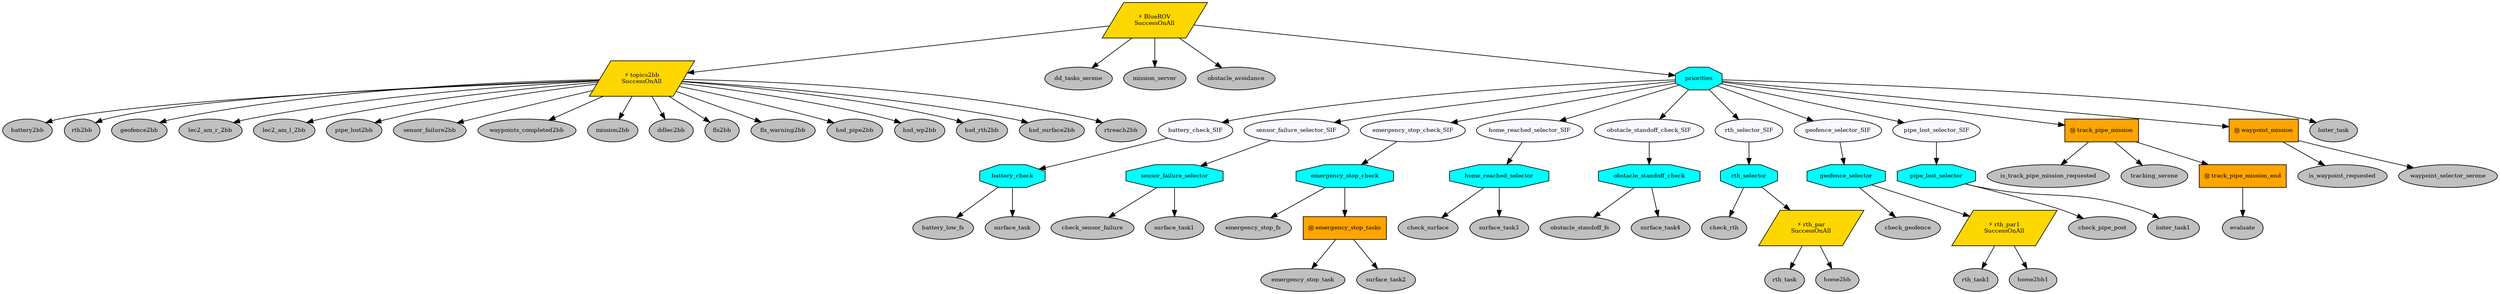 digraph pastafarianism {
ordering=out;
graph [fontname="times-roman"];
node [fontname="times-roman"];
edge [fontname="times-roman"];
BlueROV [fillcolor=gold, fontcolor=black, fontsize=9, label="⚡ BlueROV\nSuccessOnAll", shape=parallelogram, style=filled];
topics2bb [fillcolor=gold, fontcolor=black, fontsize=9, label="⚡ topics2bb\nSuccessOnAll", shape=parallelogram, style=filled];
BlueROV -> topics2bb;
battery2bb [fillcolor=gray, fontcolor=black, fontsize=9, label=battery2bb, shape=ellipse, style=filled];
topics2bb -> battery2bb;
rth2bb [fillcolor=gray, fontcolor=black, fontsize=9, label=rth2bb, shape=ellipse, style=filled];
topics2bb -> rth2bb;
geofence2bb [fillcolor=gray, fontcolor=black, fontsize=9, label=geofence2bb, shape=ellipse, style=filled];
topics2bb -> geofence2bb;
lec2_am_r_2bb [fillcolor=gray, fontcolor=black, fontsize=9, label=lec2_am_r_2bb, shape=ellipse, style=filled];
topics2bb -> lec2_am_r_2bb;
lec2_am_l_2bb [fillcolor=gray, fontcolor=black, fontsize=9, label=lec2_am_l_2bb, shape=ellipse, style=filled];
topics2bb -> lec2_am_l_2bb;
pipe_lost2bb [fillcolor=gray, fontcolor=black, fontsize=9, label=pipe_lost2bb, shape=ellipse, style=filled];
topics2bb -> pipe_lost2bb;
sensor_failure2bb [fillcolor=gray, fontcolor=black, fontsize=9, label=sensor_failure2bb, shape=ellipse, style=filled];
topics2bb -> sensor_failure2bb;
waypoints_completed2bb [fillcolor=gray, fontcolor=black, fontsize=9, label=waypoints_completed2bb, shape=ellipse, style=filled];
topics2bb -> waypoints_completed2bb;
mission2bb [fillcolor=gray, fontcolor=black, fontsize=9, label=mission2bb, shape=ellipse, style=filled];
topics2bb -> mission2bb;
ddlec2bb [fillcolor=gray, fontcolor=black, fontsize=9, label=ddlec2bb, shape=ellipse, style=filled];
topics2bb -> ddlec2bb;
fls2bb [fillcolor=gray, fontcolor=black, fontsize=9, label=fls2bb, shape=ellipse, style=filled];
topics2bb -> fls2bb;
fls_warning2bb [fillcolor=gray, fontcolor=black, fontsize=9, label=fls_warning2bb, shape=ellipse, style=filled];
topics2bb -> fls_warning2bb;
hsd_pipe2bb [fillcolor=gray, fontcolor=black, fontsize=9, label=hsd_pipe2bb, shape=ellipse, style=filled];
topics2bb -> hsd_pipe2bb;
hsd_wp2bb [fillcolor=gray, fontcolor=black, fontsize=9, label=hsd_wp2bb, shape=ellipse, style=filled];
topics2bb -> hsd_wp2bb;
hsd_rth2bb [fillcolor=gray, fontcolor=black, fontsize=9, label=hsd_rth2bb, shape=ellipse, style=filled];
topics2bb -> hsd_rth2bb;
hsd_surface2bb [fillcolor=gray, fontcolor=black, fontsize=9, label=hsd_surface2bb, shape=ellipse, style=filled];
topics2bb -> hsd_surface2bb;
rtreach2bb [fillcolor=gray, fontcolor=black, fontsize=9, label=rtreach2bb, shape=ellipse, style=filled];
topics2bb -> rtreach2bb;
dd_tasks_serene [fillcolor=gray, fontcolor=black, fontsize=9, label=dd_tasks_serene, shape=ellipse, style=filled];
BlueROV -> dd_tasks_serene;
mission_server [fillcolor=gray, fontcolor=black, fontsize=9, label=mission_server, shape=ellipse, style=filled];
BlueROV -> mission_server;
obstacle_avoidance [fillcolor=gray, fontcolor=black, fontsize=9, label=obstacle_avoidance, shape=ellipse, style=filled];
BlueROV -> obstacle_avoidance;
priorities [fillcolor=cyan, fontcolor=black, fontsize=9, label=priorities, shape=octagon, style=filled];
BlueROV -> priorities;
battery_check_SIF [fillcolor=ghostwhite, fontcolor=black, fontsize=9, label=battery_check_SIF, shape=ellipse, style=filled];
priorities -> battery_check_SIF;
battery_check [fillcolor=cyan, fontcolor=black, fontsize=9, label=battery_check, shape=octagon, style=filled];
battery_check_SIF -> battery_check;
battery_low_fs [fillcolor=gray, fontcolor=black, fontsize=9, label=battery_low_fs, shape=ellipse, style=filled];
battery_check -> battery_low_fs;
surface_task [fillcolor=gray, fontcolor=black, fontsize=9, label=surface_task, shape=ellipse, style=filled];
battery_check -> surface_task;
sensor_failure_selector_SIF [fillcolor=ghostwhite, fontcolor=black, fontsize=9, label=sensor_failure_selector_SIF, shape=ellipse, style=filled];
priorities -> sensor_failure_selector_SIF;
sensor_failure_selector [fillcolor=cyan, fontcolor=black, fontsize=9, label=sensor_failure_selector, shape=octagon, style=filled];
sensor_failure_selector_SIF -> sensor_failure_selector;
check_sensor_failure [fillcolor=gray, fontcolor=black, fontsize=9, label=check_sensor_failure, shape=ellipse, style=filled];
sensor_failure_selector -> check_sensor_failure;
surface_task1 [fillcolor=gray, fontcolor=black, fontsize=9, label=surface_task1, shape=ellipse, style=filled];
sensor_failure_selector -> surface_task1;
emergency_stop_check_SIF [fillcolor=ghostwhite, fontcolor=black, fontsize=9, label=emergency_stop_check_SIF, shape=ellipse, style=filled];
priorities -> emergency_stop_check_SIF;
emergency_stop_check [fillcolor=cyan, fontcolor=black, fontsize=9, label=emergency_stop_check, shape=octagon, style=filled];
emergency_stop_check_SIF -> emergency_stop_check;
emergency_stop_fs [fillcolor=gray, fontcolor=black, fontsize=9, label=emergency_stop_fs, shape=ellipse, style=filled];
emergency_stop_check -> emergency_stop_fs;
emergency_stop_tasks [fillcolor=orange, fontcolor=black, fontsize=9, label="Ⓜ emergency_stop_tasks", shape=box, style=filled];
emergency_stop_check -> emergency_stop_tasks;
emergency_stop_task [fillcolor=gray, fontcolor=black, fontsize=9, label=emergency_stop_task, shape=ellipse, style=filled];
emergency_stop_tasks -> emergency_stop_task;
surface_task2 [fillcolor=gray, fontcolor=black, fontsize=9, label=surface_task2, shape=ellipse, style=filled];
emergency_stop_tasks -> surface_task2;
home_reached_selector_SIF [fillcolor=ghostwhite, fontcolor=black, fontsize=9, label=home_reached_selector_SIF, shape=ellipse, style=filled];
priorities -> home_reached_selector_SIF;
home_reached_selector [fillcolor=cyan, fontcolor=black, fontsize=9, label=home_reached_selector, shape=octagon, style=filled];
home_reached_selector_SIF -> home_reached_selector;
check_surface [fillcolor=gray, fontcolor=black, fontsize=9, label=check_surface, shape=ellipse, style=filled];
home_reached_selector -> check_surface;
surface_task3 [fillcolor=gray, fontcolor=black, fontsize=9, label=surface_task3, shape=ellipse, style=filled];
home_reached_selector -> surface_task3;
obstacle_standoff_check_SIF [fillcolor=ghostwhite, fontcolor=black, fontsize=9, label=obstacle_standoff_check_SIF, shape=ellipse, style=filled];
priorities -> obstacle_standoff_check_SIF;
obstacle_standoff_check [fillcolor=cyan, fontcolor=black, fontsize=9, label=obstacle_standoff_check, shape=octagon, style=filled];
obstacle_standoff_check_SIF -> obstacle_standoff_check;
obstacle_standoff_fs [fillcolor=gray, fontcolor=black, fontsize=9, label=obstacle_standoff_fs, shape=ellipse, style=filled];
obstacle_standoff_check -> obstacle_standoff_fs;
surface_task4 [fillcolor=gray, fontcolor=black, fontsize=9, label=surface_task4, shape=ellipse, style=filled];
obstacle_standoff_check -> surface_task4;
rth_selector_SIF [fillcolor=ghostwhite, fontcolor=black, fontsize=9, label=rth_selector_SIF, shape=ellipse, style=filled];
priorities -> rth_selector_SIF;
rth_selector [fillcolor=cyan, fontcolor=black, fontsize=9, label=rth_selector, shape=octagon, style=filled];
rth_selector_SIF -> rth_selector;
check_rth [fillcolor=gray, fontcolor=black, fontsize=9, label=check_rth, shape=ellipse, style=filled];
rth_selector -> check_rth;
rth_par [fillcolor=gold, fontcolor=black, fontsize=9, label="⚡ rth_par\nSuccessOnAll", shape=parallelogram, style=filled];
rth_selector -> rth_par;
rth_task [fillcolor=gray, fontcolor=black, fontsize=9, label=rth_task, shape=ellipse, style=filled];
rth_par -> rth_task;
home2bb [fillcolor=gray, fontcolor=black, fontsize=9, label=home2bb, shape=ellipse, style=filled];
rth_par -> home2bb;
geofence_selector_SIF [fillcolor=ghostwhite, fontcolor=black, fontsize=9, label=geofence_selector_SIF, shape=ellipse, style=filled];
priorities -> geofence_selector_SIF;
geofence_selector [fillcolor=cyan, fontcolor=black, fontsize=9, label=geofence_selector, shape=octagon, style=filled];
geofence_selector_SIF -> geofence_selector;
check_geofence [fillcolor=gray, fontcolor=black, fontsize=9, label=check_geofence, shape=ellipse, style=filled];
geofence_selector -> check_geofence;
rth_par1 [fillcolor=gold, fontcolor=black, fontsize=9, label="⚡ rth_par1\nSuccessOnAll", shape=parallelogram, style=filled];
geofence_selector -> rth_par1;
rth_task1 [fillcolor=gray, fontcolor=black, fontsize=9, label=rth_task1, shape=ellipse, style=filled];
rth_par1 -> rth_task1;
home2bb1 [fillcolor=gray, fontcolor=black, fontsize=9, label=home2bb1, shape=ellipse, style=filled];
rth_par1 -> home2bb1;
pipe_lost_selector_SIF [fillcolor=ghostwhite, fontcolor=black, fontsize=9, label=pipe_lost_selector_SIF, shape=ellipse, style=filled];
priorities -> pipe_lost_selector_SIF;
pipe_lost_selector [fillcolor=cyan, fontcolor=black, fontsize=9, label=pipe_lost_selector, shape=octagon, style=filled];
pipe_lost_selector_SIF -> pipe_lost_selector;
check_pipe_post [fillcolor=gray, fontcolor=black, fontsize=9, label=check_pipe_post, shape=ellipse, style=filled];
pipe_lost_selector -> check_pipe_post;
loiter_task1 [fillcolor=gray, fontcolor=black, fontsize=9, label=loiter_task1, shape=ellipse, style=filled];
pipe_lost_selector -> loiter_task1;
track_pipe_mission [fillcolor=orange, fontcolor=black, fontsize=9, label="Ⓜ track_pipe_mission", shape=box, style=filled];
priorities -> track_pipe_mission;
is_track_pipe_mission_requested [fillcolor=gray, fontcolor=black, fontsize=9, label=is_track_pipe_mission_requested, shape=ellipse, style=filled];
track_pipe_mission -> is_track_pipe_mission_requested;
tracking_serene [fillcolor=gray, fontcolor=black, fontsize=9, label=tracking_serene, shape=ellipse, style=filled];
track_pipe_mission -> tracking_serene;
track_pipe_mission_end [fillcolor=orange, fontcolor=black, fontsize=9, label="Ⓜ track_pipe_mission_end", shape=box, style=filled];
track_pipe_mission -> track_pipe_mission_end;
evaluate [fillcolor=gray, fontcolor=black, fontsize=9, label=evaluate, shape=ellipse, style=filled];
track_pipe_mission_end -> evaluate;
waypoint_mission [fillcolor=orange, fontcolor=black, fontsize=9, label="Ⓜ waypoint_mission", shape=box, style=filled];
priorities -> waypoint_mission;
is_waypoint_requested [fillcolor=gray, fontcolor=black, fontsize=9, label=is_waypoint_requested, shape=ellipse, style=filled];
waypoint_mission -> is_waypoint_requested;
waypoint_selector_serene [fillcolor=gray, fontcolor=black, fontsize=9, label=waypoint_selector_serene, shape=ellipse, style=filled];
waypoint_mission -> waypoint_selector_serene;
loiter_task [fillcolor=gray, fontcolor=black, fontsize=9, label=loiter_task, shape=ellipse, style=filled];
priorities -> loiter_task;
}
